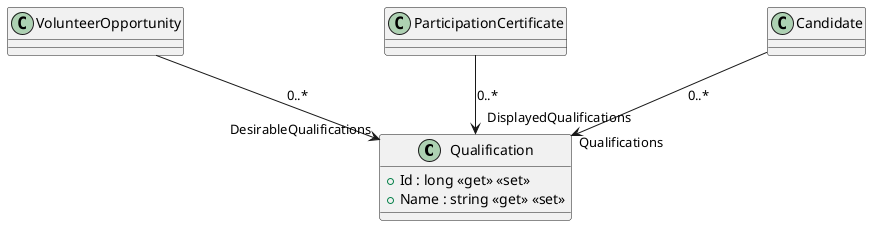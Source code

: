 @startuml
class Qualification {
    + Id : long <<get>> <<set>>
    + Name : string <<get>> <<set>>
}
VolunteerOpportunity --> "DesirableQualifications" Qualification : 0..*
ParticipationCertificate --> "DisplayedQualifications" Qualification : 0..*
skinparam nodesep 200
Candidate --> "Qualifications" Qualification :  "0..*" 
@enduml
